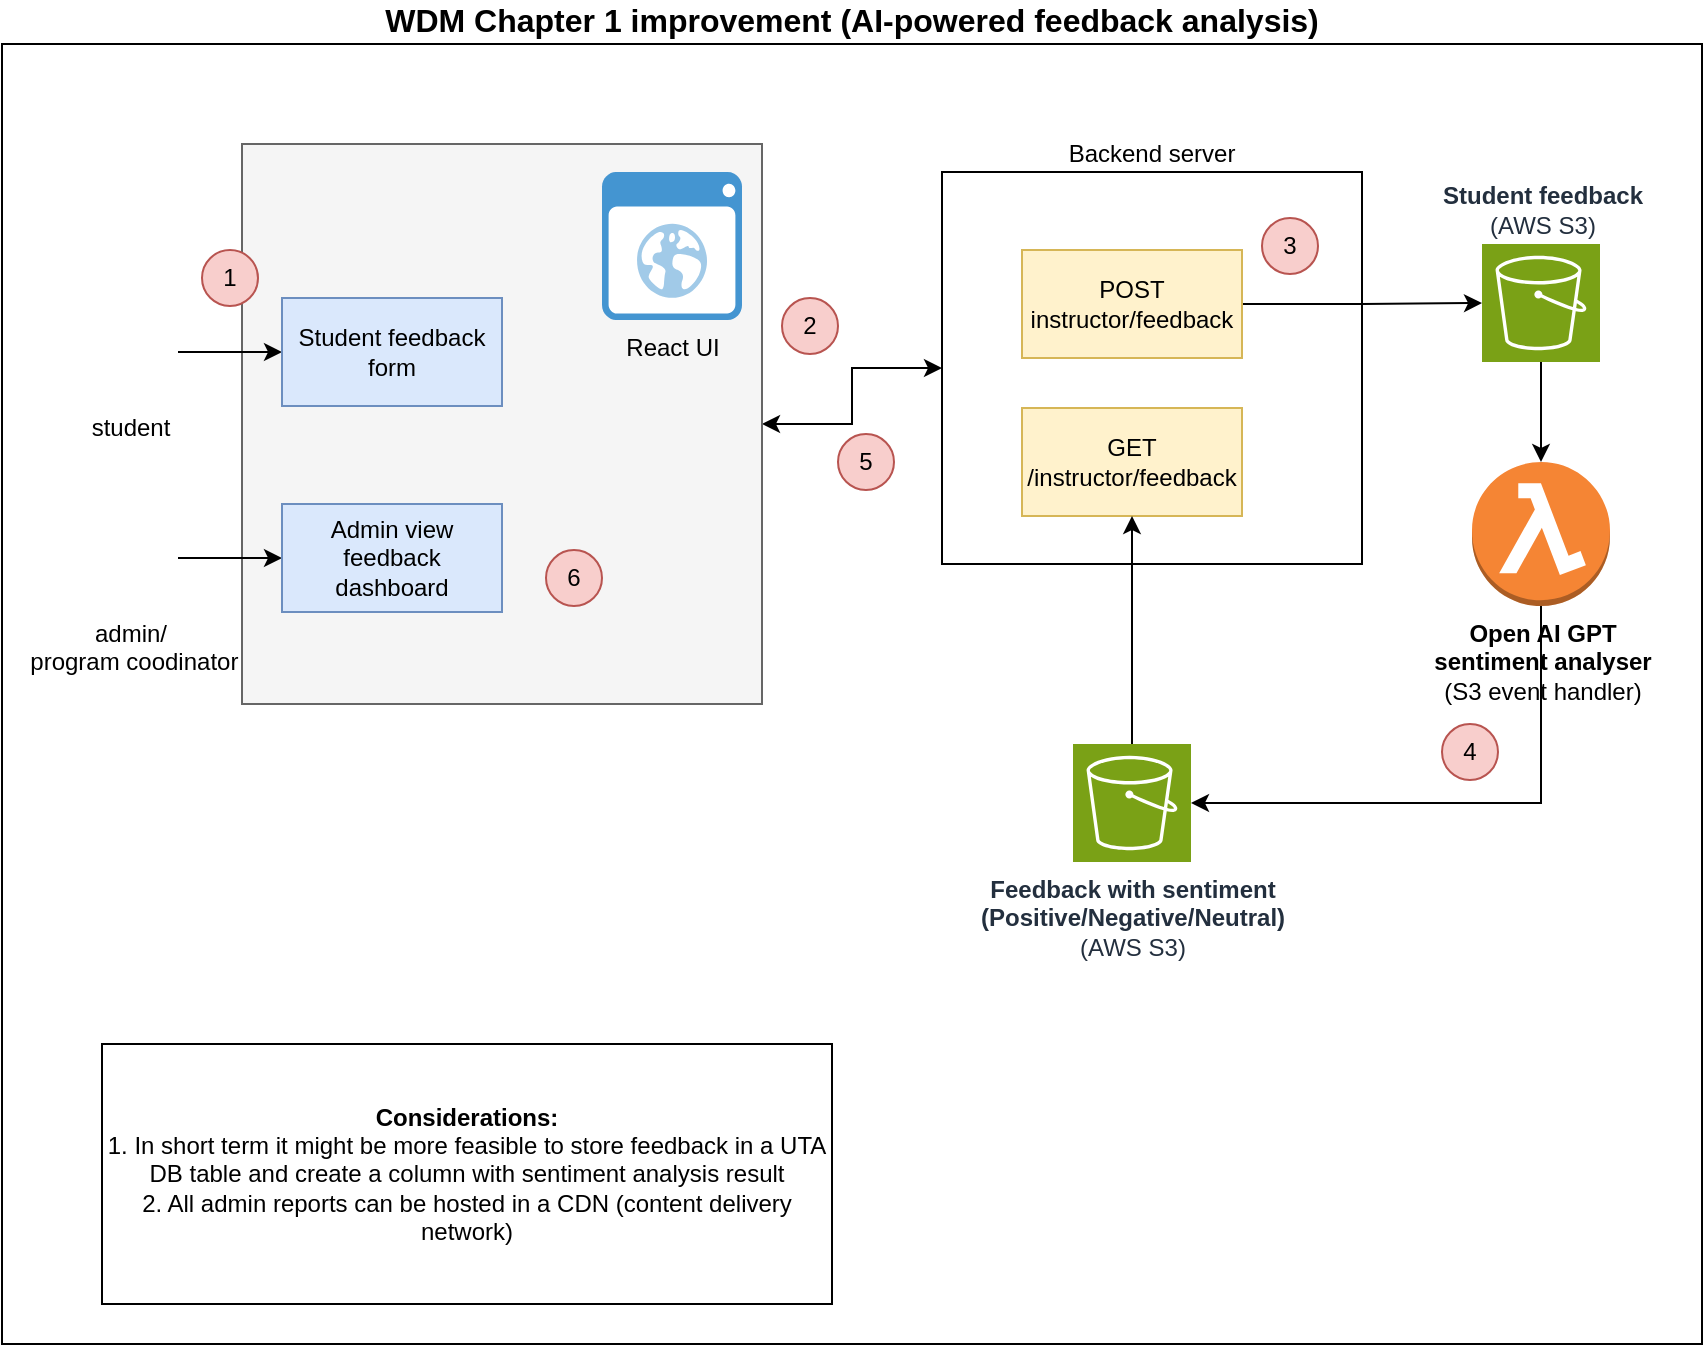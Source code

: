 <mxfile version="22.0.4" type="github">
  <diagram name="Page-1" id="l8OdVnho_D1CaaYbmoQ-">
    <mxGraphModel dx="1398" dy="735" grid="1" gridSize="10" guides="1" tooltips="1" connect="1" arrows="1" fold="1" page="1" pageScale="1" pageWidth="850" pageHeight="1100" math="0" shadow="0">
      <root>
        <mxCell id="0" />
        <mxCell id="1" parent="0" />
        <mxCell id="2KFKbsL5oNLYR1EGyWMv-31" value="WDM Chapter 1 improvement (AI-powered feedback analysis)" style="rounded=0;whiteSpace=wrap;html=1;labelPosition=center;verticalLabelPosition=top;align=center;verticalAlign=bottom;fontSize=16;fontStyle=1" vertex="1" parent="1">
          <mxGeometry x="80" y="350" width="850" height="650" as="geometry" />
        </mxCell>
        <mxCell id="2KFKbsL5oNLYR1EGyWMv-22" style="edgeStyle=orthogonalEdgeStyle;rounded=0;orthogonalLoop=1;jettySize=auto;html=1;entryX=0;entryY=0.5;entryDx=0;entryDy=0;startArrow=classic;startFill=1;" edge="1" parent="1" source="2KFKbsL5oNLYR1EGyWMv-1" target="2KFKbsL5oNLYR1EGyWMv-5">
          <mxGeometry relative="1" as="geometry" />
        </mxCell>
        <mxCell id="2KFKbsL5oNLYR1EGyWMv-1" value="" style="rounded=0;whiteSpace=wrap;html=1;fillColor=#f5f5f5;fontColor=#333333;strokeColor=#666666;" vertex="1" parent="1">
          <mxGeometry x="200" y="400" width="260" height="280" as="geometry" />
        </mxCell>
        <mxCell id="2KFKbsL5oNLYR1EGyWMv-2" value="React UI" style="shadow=0;dashed=0;html=1;strokeColor=none;fillColor=#4495D1;labelPosition=center;verticalLabelPosition=bottom;verticalAlign=top;align=center;outlineConnect=0;shape=mxgraph.veeam.2d.web_ui;" vertex="1" parent="1">
          <mxGeometry x="380" y="414" width="70" height="74" as="geometry" />
        </mxCell>
        <mxCell id="2KFKbsL5oNLYR1EGyWMv-20" style="edgeStyle=orthogonalEdgeStyle;rounded=0;orthogonalLoop=1;jettySize=auto;html=1;entryX=0;entryY=0.5;entryDx=0;entryDy=0;" edge="1" parent="1" source="2KFKbsL5oNLYR1EGyWMv-3" target="2KFKbsL5oNLYR1EGyWMv-18">
          <mxGeometry relative="1" as="geometry" />
        </mxCell>
        <mxCell id="2KFKbsL5oNLYR1EGyWMv-3" value="student" style="shape=image;html=1;verticalAlign=top;verticalLabelPosition=bottom;labelBackgroundColor=#ffffff;imageAspect=0;aspect=fixed;image=https://cdn1.iconfinder.com/data/icons/ui-essential-17/32/UI_Essential_Outline_1_essential-app-ui-avatar-profile-user-account-128.png" vertex="1" parent="1">
          <mxGeometry x="120" y="480" width="48" height="48" as="geometry" />
        </mxCell>
        <mxCell id="2KFKbsL5oNLYR1EGyWMv-5" value="Backend server" style="rounded=0;whiteSpace=wrap;html=1;labelPosition=center;verticalLabelPosition=top;align=center;verticalAlign=bottom;" vertex="1" parent="1">
          <mxGeometry x="550" y="414" width="210" height="196" as="geometry" />
        </mxCell>
        <mxCell id="2KFKbsL5oNLYR1EGyWMv-12" style="edgeStyle=orthogonalEdgeStyle;rounded=0;orthogonalLoop=1;jettySize=auto;html=1;entryX=0.5;entryY=0;entryDx=0;entryDy=0;entryPerimeter=0;" edge="1" parent="1" source="2KFKbsL5oNLYR1EGyWMv-6" target="2KFKbsL5oNLYR1EGyWMv-11">
          <mxGeometry relative="1" as="geometry">
            <mxPoint x="849" y="590" as="targetPoint" />
          </mxGeometry>
        </mxCell>
        <mxCell id="2KFKbsL5oNLYR1EGyWMv-6" value="&lt;b&gt;Student feedback&lt;/b&gt;&lt;br&gt;(AWS S3)" style="sketch=0;points=[[0,0,0],[0.25,0,0],[0.5,0,0],[0.75,0,0],[1,0,0],[0,1,0],[0.25,1,0],[0.5,1,0],[0.75,1,0],[1,1,0],[0,0.25,0],[0,0.5,0],[0,0.75,0],[1,0.25,0],[1,0.5,0],[1,0.75,0]];outlineConnect=0;fontColor=#232F3E;fillColor=#7AA116;strokeColor=#ffffff;dashed=0;verticalLabelPosition=top;verticalAlign=bottom;align=center;html=1;fontSize=12;fontStyle=0;aspect=fixed;shape=mxgraph.aws4.resourceIcon;resIcon=mxgraph.aws4.s3;labelPosition=center;" vertex="1" parent="1">
          <mxGeometry x="820" y="450" width="59" height="59" as="geometry" />
        </mxCell>
        <mxCell id="2KFKbsL5oNLYR1EGyWMv-9" style="edgeStyle=orthogonalEdgeStyle;rounded=0;orthogonalLoop=1;jettySize=auto;html=1;" edge="1" parent="1" source="2KFKbsL5oNLYR1EGyWMv-8" target="2KFKbsL5oNLYR1EGyWMv-6">
          <mxGeometry relative="1" as="geometry" />
        </mxCell>
        <mxCell id="2KFKbsL5oNLYR1EGyWMv-8" value="POST instructor/feedback" style="rounded=0;whiteSpace=wrap;html=1;labelPosition=center;verticalLabelPosition=middle;align=center;verticalAlign=middle;fillColor=#fff2cc;strokeColor=#d6b656;" vertex="1" parent="1">
          <mxGeometry x="590" y="453" width="110" height="54" as="geometry" />
        </mxCell>
        <mxCell id="2KFKbsL5oNLYR1EGyWMv-11" value="&lt;b&gt;Open AI GPT &lt;br&gt;sentiment analyser&lt;/b&gt;&lt;br&gt;(S3 event handler)" style="outlineConnect=0;dashed=0;verticalLabelPosition=bottom;verticalAlign=top;align=center;html=1;shape=mxgraph.aws3.lambda_function;fillColor=#F58534;gradientColor=none;" vertex="1" parent="1">
          <mxGeometry x="815" y="559" width="69" height="72" as="geometry" />
        </mxCell>
        <mxCell id="2KFKbsL5oNLYR1EGyWMv-13" value="&lt;b&gt;Feedback with sentiment &lt;br&gt;(Positive/Negative/Neutral)&lt;/b&gt;&lt;br&gt;(AWS S3)" style="sketch=0;points=[[0,0,0],[0.25,0,0],[0.5,0,0],[0.75,0,0],[1,0,0],[0,1,0],[0.25,1,0],[0.5,1,0],[0.75,1,0],[1,1,0],[0,0.25,0],[0,0.5,0],[0,0.75,0],[1,0.25,0],[1,0.5,0],[1,0.75,0]];outlineConnect=0;fontColor=#232F3E;fillColor=#7AA116;strokeColor=#ffffff;dashed=0;verticalLabelPosition=bottom;verticalAlign=top;align=center;html=1;fontSize=12;fontStyle=0;aspect=fixed;shape=mxgraph.aws4.resourceIcon;resIcon=mxgraph.aws4.s3;labelPosition=center;" vertex="1" parent="1">
          <mxGeometry x="615.5" y="700" width="59" height="59" as="geometry" />
        </mxCell>
        <mxCell id="2KFKbsL5oNLYR1EGyWMv-14" style="edgeStyle=orthogonalEdgeStyle;rounded=0;orthogonalLoop=1;jettySize=auto;html=1;entryX=1;entryY=0.5;entryDx=0;entryDy=0;entryPerimeter=0;" edge="1" parent="1" source="2KFKbsL5oNLYR1EGyWMv-11" target="2KFKbsL5oNLYR1EGyWMv-13">
          <mxGeometry relative="1" as="geometry">
            <Array as="points">
              <mxPoint x="850" y="730" />
            </Array>
          </mxGeometry>
        </mxCell>
        <mxCell id="2KFKbsL5oNLYR1EGyWMv-15" value="GET /instructor/feedback" style="rounded=0;whiteSpace=wrap;html=1;labelPosition=center;verticalLabelPosition=middle;align=center;verticalAlign=middle;fillColor=#fff2cc;strokeColor=#d6b656;" vertex="1" parent="1">
          <mxGeometry x="590" y="532" width="110" height="54" as="geometry" />
        </mxCell>
        <mxCell id="2KFKbsL5oNLYR1EGyWMv-21" style="edgeStyle=orthogonalEdgeStyle;rounded=0;orthogonalLoop=1;jettySize=auto;html=1;entryX=0;entryY=0.5;entryDx=0;entryDy=0;" edge="1" parent="1" source="2KFKbsL5oNLYR1EGyWMv-17" target="2KFKbsL5oNLYR1EGyWMv-19">
          <mxGeometry relative="1" as="geometry" />
        </mxCell>
        <mxCell id="2KFKbsL5oNLYR1EGyWMv-17" value="admin/&lt;br&gt;&amp;nbsp;program coodinator" style="shape=image;html=1;verticalAlign=top;verticalLabelPosition=bottom;labelBackgroundColor=#ffffff;imageAspect=0;aspect=fixed;image=https://cdn1.iconfinder.com/data/icons/ui-essential-17/32/UI_Essential_Outline_1_essential-app-ui-avatar-profile-user-account-128.png" vertex="1" parent="1">
          <mxGeometry x="120" y="583" width="48" height="48" as="geometry" />
        </mxCell>
        <mxCell id="2KFKbsL5oNLYR1EGyWMv-18" value="Student feedback form" style="rounded=0;whiteSpace=wrap;html=1;labelPosition=center;verticalLabelPosition=middle;align=center;verticalAlign=middle;fillColor=#dae8fc;strokeColor=#6c8ebf;" vertex="1" parent="1">
          <mxGeometry x="220" y="477" width="110" height="54" as="geometry" />
        </mxCell>
        <mxCell id="2KFKbsL5oNLYR1EGyWMv-19" value="Admin view feedback dashboard" style="rounded=0;whiteSpace=wrap;html=1;labelPosition=center;verticalLabelPosition=middle;align=center;verticalAlign=middle;fillColor=#dae8fc;strokeColor=#6c8ebf;" vertex="1" parent="1">
          <mxGeometry x="220" y="580" width="110" height="54" as="geometry" />
        </mxCell>
        <mxCell id="2KFKbsL5oNLYR1EGyWMv-23" value="1" style="ellipse;whiteSpace=wrap;html=1;aspect=fixed;fillColor=#f8cecc;strokeColor=#b85450;" vertex="1" parent="1">
          <mxGeometry x="180" y="453" width="28" height="28" as="geometry" />
        </mxCell>
        <mxCell id="2KFKbsL5oNLYR1EGyWMv-24" value="2" style="ellipse;whiteSpace=wrap;html=1;aspect=fixed;fillColor=#f8cecc;strokeColor=#b85450;" vertex="1" parent="1">
          <mxGeometry x="470" y="477" width="28" height="28" as="geometry" />
        </mxCell>
        <mxCell id="2KFKbsL5oNLYR1EGyWMv-25" value="3" style="ellipse;whiteSpace=wrap;html=1;aspect=fixed;fillColor=#f8cecc;strokeColor=#b85450;" vertex="1" parent="1">
          <mxGeometry x="710" y="437" width="28" height="28" as="geometry" />
        </mxCell>
        <mxCell id="2KFKbsL5oNLYR1EGyWMv-26" value="4" style="ellipse;whiteSpace=wrap;html=1;aspect=fixed;fillColor=#f8cecc;strokeColor=#b85450;" vertex="1" parent="1">
          <mxGeometry x="800" y="690" width="28" height="28" as="geometry" />
        </mxCell>
        <mxCell id="2KFKbsL5oNLYR1EGyWMv-27" style="edgeStyle=orthogonalEdgeStyle;rounded=0;orthogonalLoop=1;jettySize=auto;html=1;exitX=0.5;exitY=0;exitDx=0;exitDy=0;exitPerimeter=0;" edge="1" parent="1" source="2KFKbsL5oNLYR1EGyWMv-13" target="2KFKbsL5oNLYR1EGyWMv-15">
          <mxGeometry relative="1" as="geometry" />
        </mxCell>
        <mxCell id="2KFKbsL5oNLYR1EGyWMv-28" value="5" style="ellipse;whiteSpace=wrap;html=1;aspect=fixed;fillColor=#f8cecc;strokeColor=#b85450;" vertex="1" parent="1">
          <mxGeometry x="498" y="545" width="28" height="28" as="geometry" />
        </mxCell>
        <mxCell id="2KFKbsL5oNLYR1EGyWMv-29" value="&lt;b&gt;Considerations:&lt;/b&gt;&lt;br&gt;1. In short term it might be more feasible to store feedback in a UTA DB table and create a column with sentiment analysis result&lt;br&gt;2. All admin reports can be hosted in a CDN (content delivery network)" style="rounded=0;whiteSpace=wrap;html=1;labelPosition=center;verticalLabelPosition=middle;align=center;verticalAlign=middle;" vertex="1" parent="1">
          <mxGeometry x="130" y="850" width="365" height="130" as="geometry" />
        </mxCell>
        <mxCell id="2KFKbsL5oNLYR1EGyWMv-30" value="6" style="ellipse;whiteSpace=wrap;html=1;aspect=fixed;fillColor=#f8cecc;strokeColor=#b85450;" vertex="1" parent="1">
          <mxGeometry x="352" y="603" width="28" height="28" as="geometry" />
        </mxCell>
      </root>
    </mxGraphModel>
  </diagram>
</mxfile>
